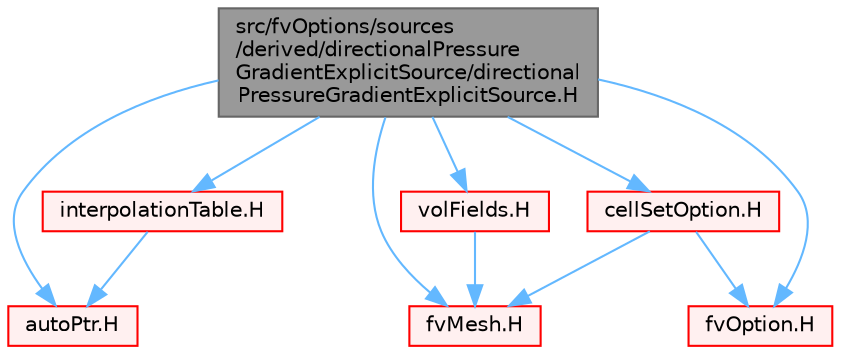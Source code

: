 digraph "src/fvOptions/sources/derived/directionalPressureGradientExplicitSource/directionalPressureGradientExplicitSource.H"
{
 // LATEX_PDF_SIZE
  bgcolor="transparent";
  edge [fontname=Helvetica,fontsize=10,labelfontname=Helvetica,labelfontsize=10];
  node [fontname=Helvetica,fontsize=10,shape=box,height=0.2,width=0.4];
  Node1 [id="Node000001",label="src/fvOptions/sources\l/derived/directionalPressure\lGradientExplicitSource/directional\lPressureGradientExplicitSource.H",height=0.2,width=0.4,color="gray40", fillcolor="grey60", style="filled", fontcolor="black",tooltip=" "];
  Node1 -> Node2 [id="edge1_Node000001_Node000002",color="steelblue1",style="solid",tooltip=" "];
  Node2 [id="Node000002",label="autoPtr.H",height=0.2,width=0.4,color="red", fillcolor="#FFF0F0", style="filled",URL="$autoPtr_8H.html",tooltip=" "];
  Node1 -> Node72 [id="edge2_Node000001_Node000072",color="steelblue1",style="solid",tooltip=" "];
  Node72 [id="Node000072",label="fvMesh.H",height=0.2,width=0.4,color="red", fillcolor="#FFF0F0", style="filled",URL="$fvMesh_8H.html",tooltip=" "];
  Node1 -> Node341 [id="edge3_Node000001_Node000341",color="steelblue1",style="solid",tooltip=" "];
  Node341 [id="Node000341",label="volFields.H",height=0.2,width=0.4,color="red", fillcolor="#FFF0F0", style="filled",URL="$volFields_8H.html",tooltip=" "];
  Node341 -> Node72 [id="edge4_Node000341_Node000072",color="steelblue1",style="solid",tooltip=" "];
  Node1 -> Node379 [id="edge5_Node000001_Node000379",color="steelblue1",style="solid",tooltip=" "];
  Node379 [id="Node000379",label="fvOption.H",height=0.2,width=0.4,color="red", fillcolor="#FFF0F0", style="filled",URL="$fvOption_8H.html",tooltip=" "];
  Node1 -> Node382 [id="edge6_Node000001_Node000382",color="steelblue1",style="solid",tooltip=" "];
  Node382 [id="Node000382",label="cellSetOption.H",height=0.2,width=0.4,color="red", fillcolor="#FFF0F0", style="filled",URL="$cellSetOption_8H.html",tooltip=" "];
  Node382 -> Node379 [id="edge7_Node000382_Node000379",color="steelblue1",style="solid",tooltip=" "];
  Node382 -> Node72 [id="edge8_Node000382_Node000072",color="steelblue1",style="solid",tooltip=" "];
  Node1 -> Node410 [id="edge9_Node000001_Node000410",color="steelblue1",style="solid",tooltip=" "];
  Node410 [id="Node000410",label="interpolationTable.H",height=0.2,width=0.4,color="red", fillcolor="#FFF0F0", style="filled",URL="$interpolationTable_8H.html",tooltip=" "];
  Node410 -> Node2 [id="edge10_Node000410_Node000002",color="steelblue1",style="solid",tooltip=" "];
}
